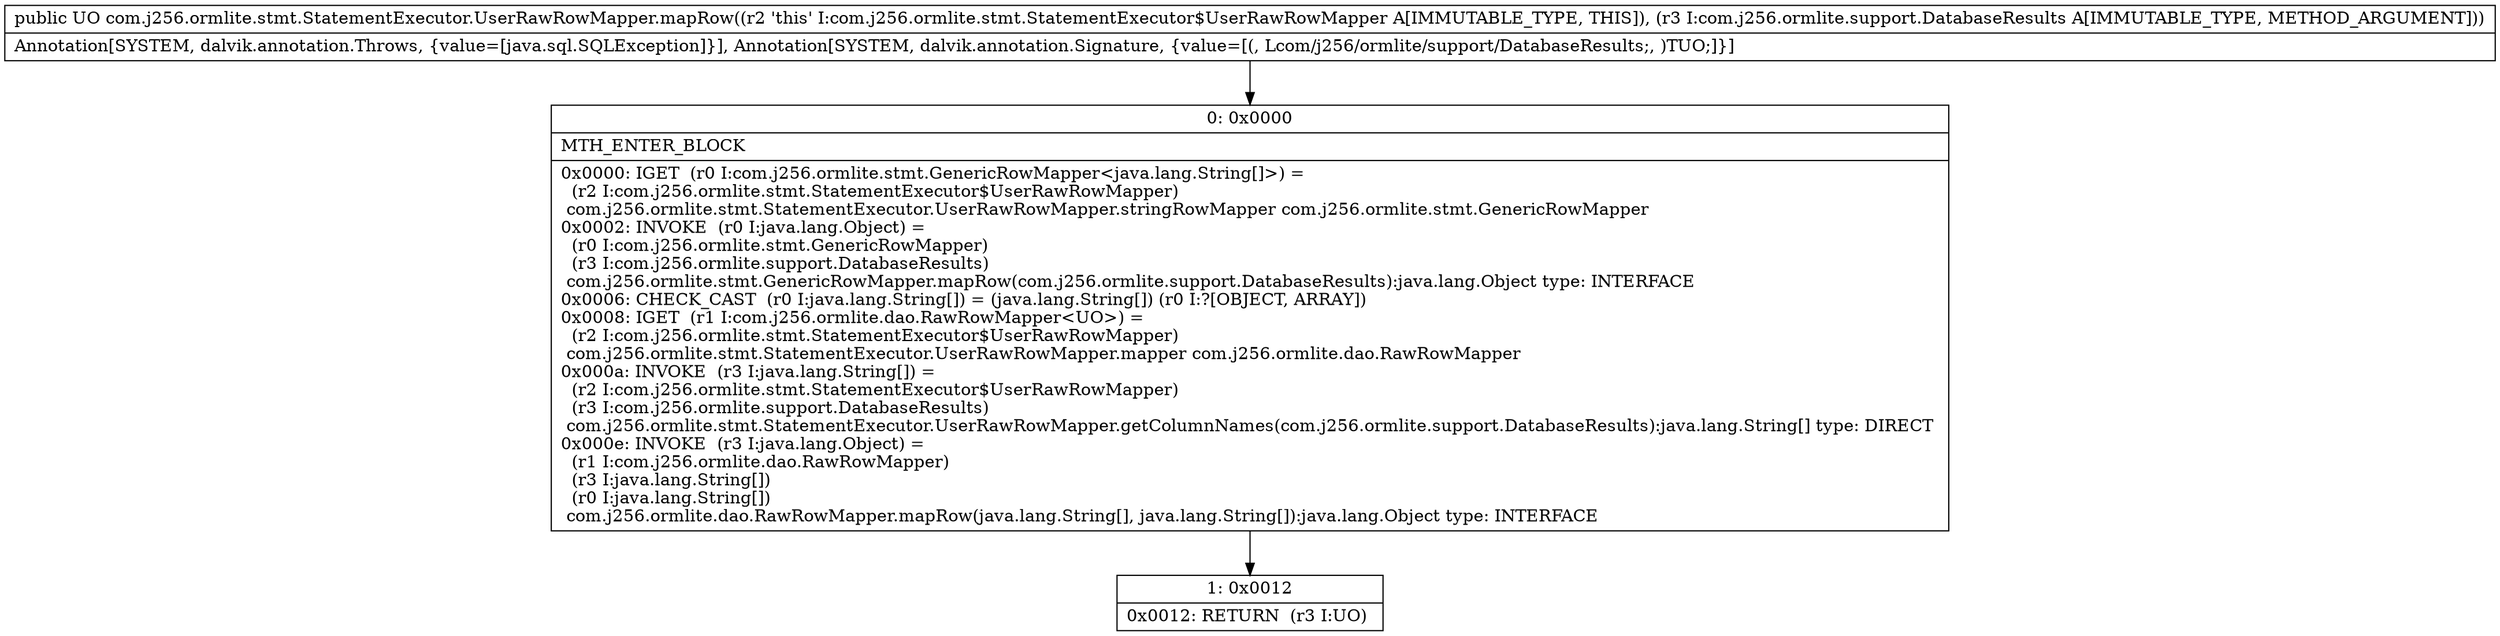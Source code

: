 digraph "CFG forcom.j256.ormlite.stmt.StatementExecutor.UserRawRowMapper.mapRow(Lcom\/j256\/ormlite\/support\/DatabaseResults;)Ljava\/lang\/Object;" {
Node_0 [shape=record,label="{0\:\ 0x0000|MTH_ENTER_BLOCK\l|0x0000: IGET  (r0 I:com.j256.ormlite.stmt.GenericRowMapper\<java.lang.String[]\>) = \l  (r2 I:com.j256.ormlite.stmt.StatementExecutor$UserRawRowMapper)\l com.j256.ormlite.stmt.StatementExecutor.UserRawRowMapper.stringRowMapper com.j256.ormlite.stmt.GenericRowMapper \l0x0002: INVOKE  (r0 I:java.lang.Object) = \l  (r0 I:com.j256.ormlite.stmt.GenericRowMapper)\l  (r3 I:com.j256.ormlite.support.DatabaseResults)\l com.j256.ormlite.stmt.GenericRowMapper.mapRow(com.j256.ormlite.support.DatabaseResults):java.lang.Object type: INTERFACE \l0x0006: CHECK_CAST  (r0 I:java.lang.String[]) = (java.lang.String[]) (r0 I:?[OBJECT, ARRAY]) \l0x0008: IGET  (r1 I:com.j256.ormlite.dao.RawRowMapper\<UO\>) = \l  (r2 I:com.j256.ormlite.stmt.StatementExecutor$UserRawRowMapper)\l com.j256.ormlite.stmt.StatementExecutor.UserRawRowMapper.mapper com.j256.ormlite.dao.RawRowMapper \l0x000a: INVOKE  (r3 I:java.lang.String[]) = \l  (r2 I:com.j256.ormlite.stmt.StatementExecutor$UserRawRowMapper)\l  (r3 I:com.j256.ormlite.support.DatabaseResults)\l com.j256.ormlite.stmt.StatementExecutor.UserRawRowMapper.getColumnNames(com.j256.ormlite.support.DatabaseResults):java.lang.String[] type: DIRECT \l0x000e: INVOKE  (r3 I:java.lang.Object) = \l  (r1 I:com.j256.ormlite.dao.RawRowMapper)\l  (r3 I:java.lang.String[])\l  (r0 I:java.lang.String[])\l com.j256.ormlite.dao.RawRowMapper.mapRow(java.lang.String[], java.lang.String[]):java.lang.Object type: INTERFACE \l}"];
Node_1 [shape=record,label="{1\:\ 0x0012|0x0012: RETURN  (r3 I:UO) \l}"];
MethodNode[shape=record,label="{public UO com.j256.ormlite.stmt.StatementExecutor.UserRawRowMapper.mapRow((r2 'this' I:com.j256.ormlite.stmt.StatementExecutor$UserRawRowMapper A[IMMUTABLE_TYPE, THIS]), (r3 I:com.j256.ormlite.support.DatabaseResults A[IMMUTABLE_TYPE, METHOD_ARGUMENT]))  | Annotation[SYSTEM, dalvik.annotation.Throws, \{value=[java.sql.SQLException]\}], Annotation[SYSTEM, dalvik.annotation.Signature, \{value=[(, Lcom\/j256\/ormlite\/support\/DatabaseResults;, )TUO;]\}]\l}"];
MethodNode -> Node_0;
Node_0 -> Node_1;
}

